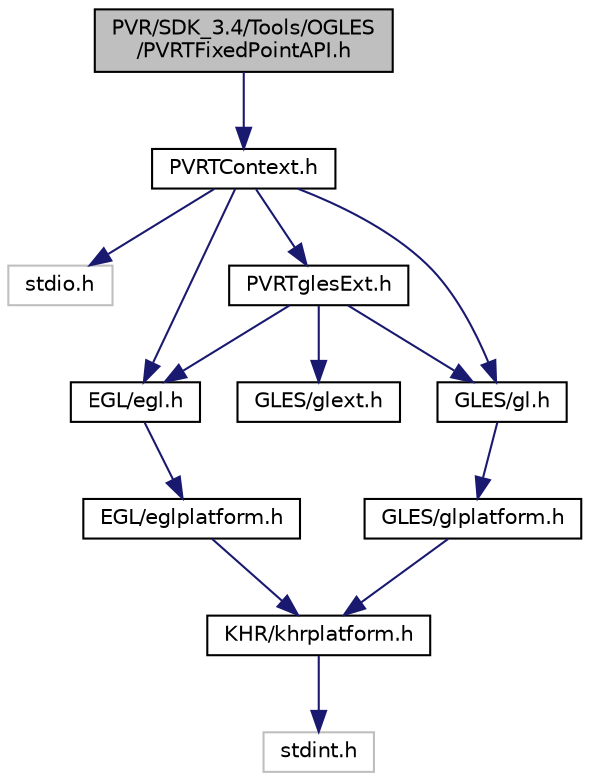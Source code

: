 digraph "PVR/SDK_3.4/Tools/OGLES/PVRTFixedPointAPI.h"
{
  edge [fontname="Helvetica",fontsize="10",labelfontname="Helvetica",labelfontsize="10"];
  node [fontname="Helvetica",fontsize="10",shape=record];
  Node1 [label="PVR/SDK_3.4/Tools/OGLES\l/PVRTFixedPointAPI.h",height=0.2,width=0.4,color="black", fillcolor="grey75", style="filled", fontcolor="black"];
  Node1 -> Node2 [color="midnightblue",fontsize="10",style="solid",fontname="Helvetica"];
  Node2 [label="PVRTContext.h",height=0.2,width=0.4,color="black", fillcolor="white", style="filled",URL="$_p_v_r_t_context_8h.html",tooltip="Context specific stuff - i.e. 3D API-related. "];
  Node2 -> Node3 [color="midnightblue",fontsize="10",style="solid",fontname="Helvetica"];
  Node3 [label="stdio.h",height=0.2,width=0.4,color="grey75", fillcolor="white", style="filled"];
  Node2 -> Node4 [color="midnightblue",fontsize="10",style="solid",fontname="Helvetica"];
  Node4 [label="EGL/egl.h",height=0.2,width=0.4,color="black", fillcolor="white", style="filled",URL="$_e_g_l_2egl_8h_source.html"];
  Node4 -> Node5 [color="midnightblue",fontsize="10",style="solid",fontname="Helvetica"];
  Node5 [label="EGL/eglplatform.h",height=0.2,width=0.4,color="black", fillcolor="white", style="filled",URL="$eglplatform_8h_source.html"];
  Node5 -> Node6 [color="midnightblue",fontsize="10",style="solid",fontname="Helvetica"];
  Node6 [label="KHR/khrplatform.h",height=0.2,width=0.4,color="black", fillcolor="white", style="filled",URL="$khrplatform_8h_source.html"];
  Node6 -> Node7 [color="midnightblue",fontsize="10",style="solid",fontname="Helvetica"];
  Node7 [label="stdint.h",height=0.2,width=0.4,color="grey75", fillcolor="white", style="filled"];
  Node2 -> Node8 [color="midnightblue",fontsize="10",style="solid",fontname="Helvetica"];
  Node8 [label="GLES/gl.h",height=0.2,width=0.4,color="black", fillcolor="white", style="filled",URL="$_p_v_r_2_s_d_k__3_84_2_builds_2_include_2_g_l_e_s_2gl_8h_source.html"];
  Node8 -> Node9 [color="midnightblue",fontsize="10",style="solid",fontname="Helvetica"];
  Node9 [label="GLES/glplatform.h",height=0.2,width=0.4,color="black", fillcolor="white", style="filled",URL="$_p_v_r_2_s_d_k__3_84_2_builds_2_include_2_g_l_e_s_2_g_l_platform_8h_source.html"];
  Node9 -> Node6 [color="midnightblue",fontsize="10",style="solid",fontname="Helvetica"];
  Node2 -> Node10 [color="midnightblue",fontsize="10",style="solid",fontname="Helvetica"];
  Node10 [label="PVRTglesExt.h",height=0.2,width=0.4,color="black", fillcolor="white", style="filled",URL="$_p_v_r_tgles_ext_8h.html",tooltip="GLES extensions. "];
  Node10 -> Node4 [color="midnightblue",fontsize="10",style="solid",fontname="Helvetica"];
  Node10 -> Node8 [color="midnightblue",fontsize="10",style="solid",fontname="Helvetica"];
  Node10 -> Node11 [color="midnightblue",fontsize="10",style="solid",fontname="Helvetica"];
  Node11 [label="GLES/glext.h",height=0.2,width=0.4,color="black", fillcolor="white", style="filled",URL="$_p_v_r_2_s_d_k__3_84_2_builds_2_include_2_g_l_e_s_2glext_8h_source.html"];
}
